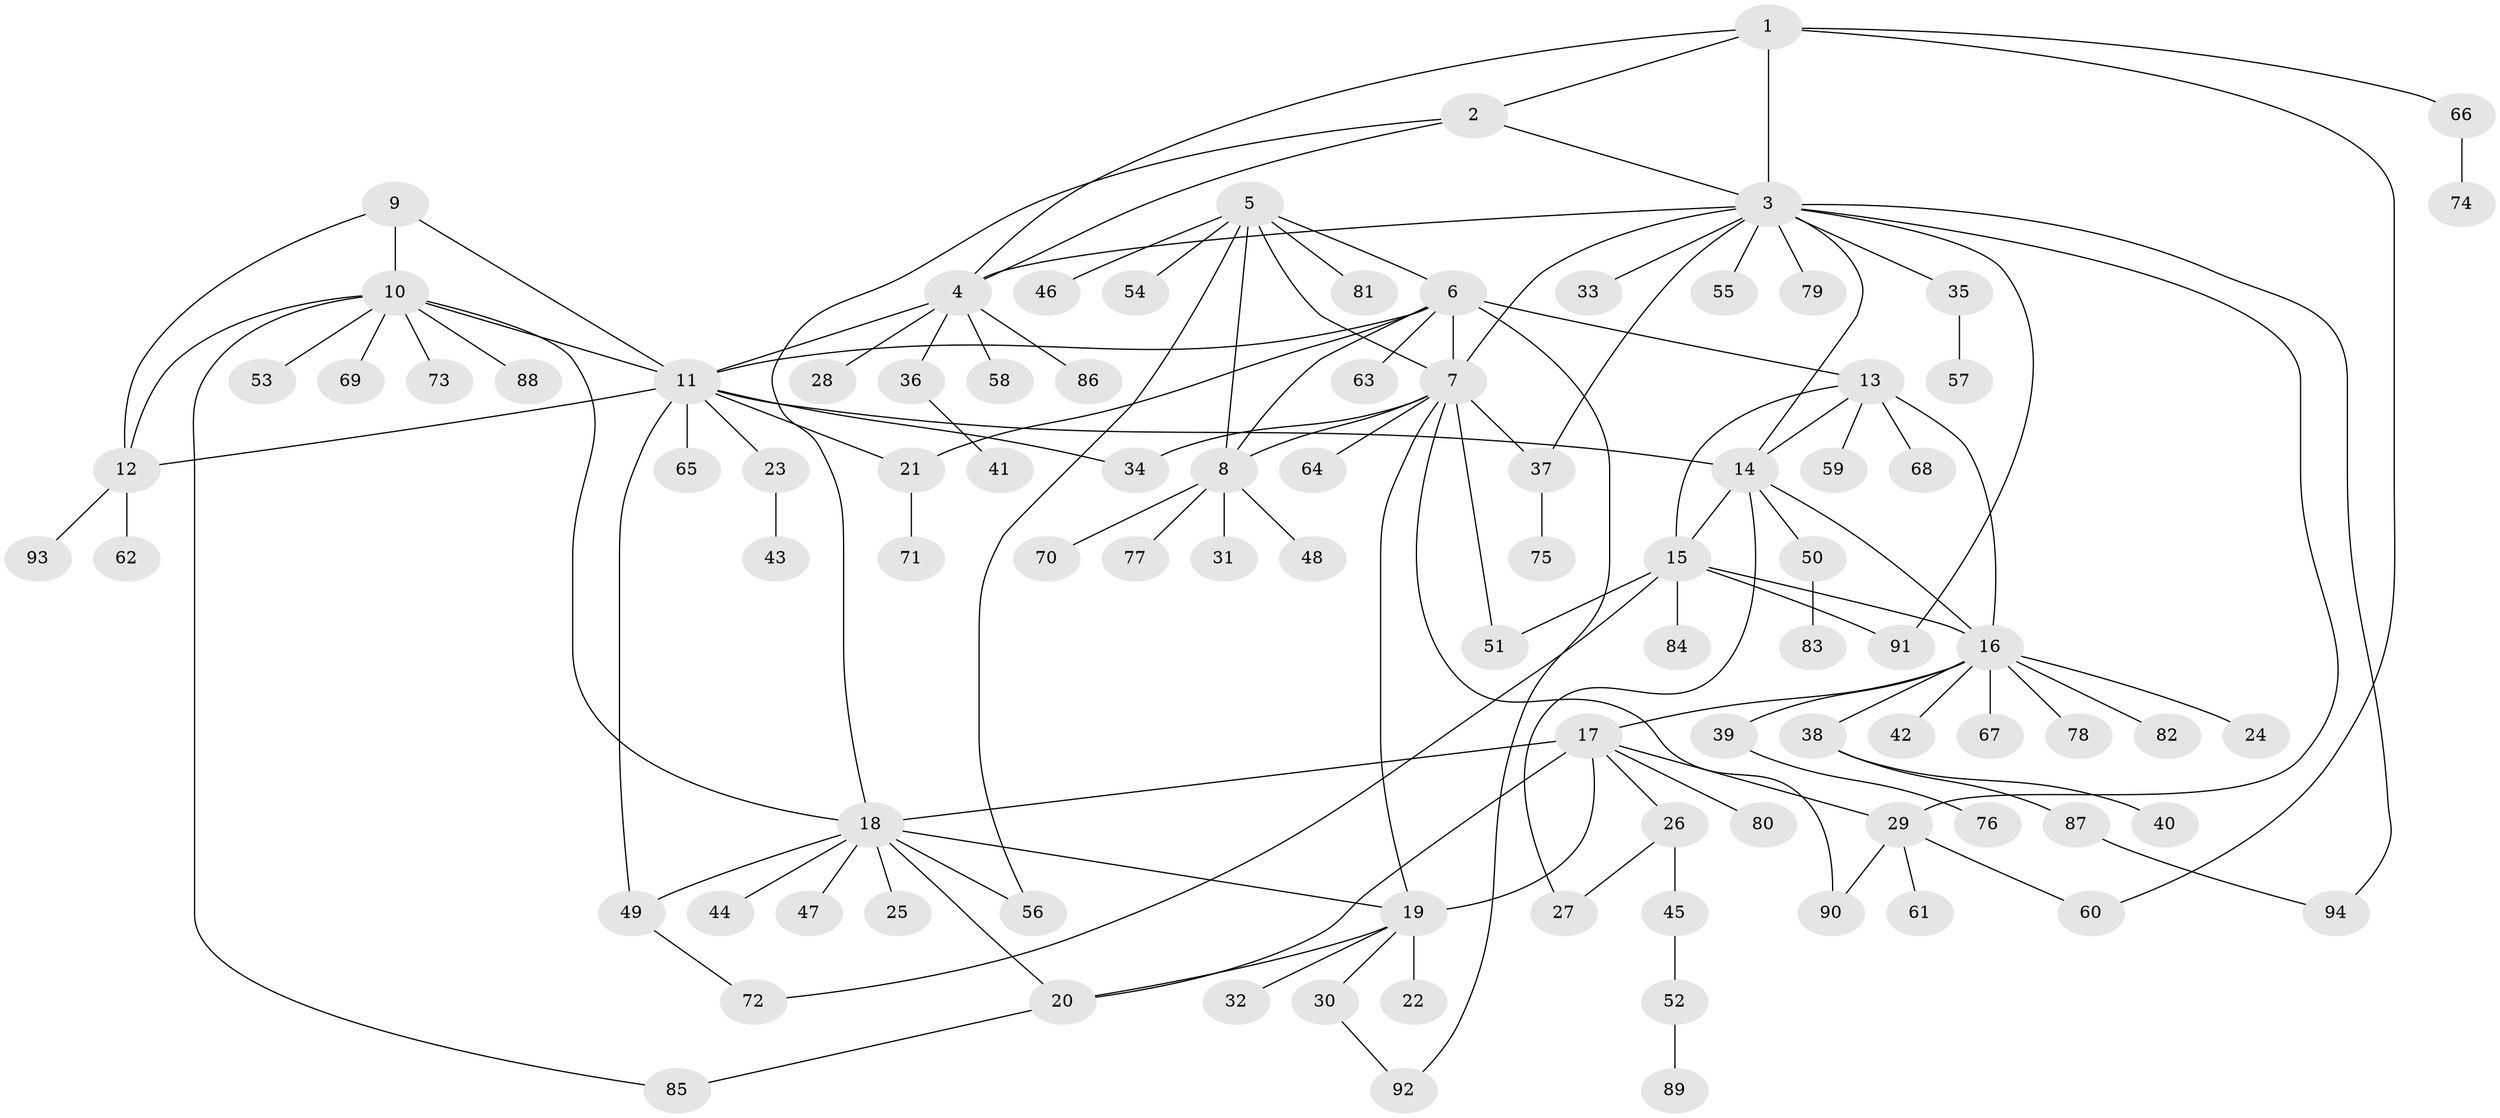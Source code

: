 // coarse degree distribution, {13: 0.03571428571428571, 5: 0.03571428571428571, 4: 0.07142857142857142, 7: 0.07142857142857142, 3: 0.05357142857142857, 6: 0.03571428571428571, 11: 0.017857142857142856, 10: 0.017857142857142856, 1: 0.4642857142857143, 2: 0.19642857142857142}
// Generated by graph-tools (version 1.1) at 2025/19/03/04/25 18:19:29]
// undirected, 94 vertices, 129 edges
graph export_dot {
graph [start="1"]
  node [color=gray90,style=filled];
  1;
  2;
  3;
  4;
  5;
  6;
  7;
  8;
  9;
  10;
  11;
  12;
  13;
  14;
  15;
  16;
  17;
  18;
  19;
  20;
  21;
  22;
  23;
  24;
  25;
  26;
  27;
  28;
  29;
  30;
  31;
  32;
  33;
  34;
  35;
  36;
  37;
  38;
  39;
  40;
  41;
  42;
  43;
  44;
  45;
  46;
  47;
  48;
  49;
  50;
  51;
  52;
  53;
  54;
  55;
  56;
  57;
  58;
  59;
  60;
  61;
  62;
  63;
  64;
  65;
  66;
  67;
  68;
  69;
  70;
  71;
  72;
  73;
  74;
  75;
  76;
  77;
  78;
  79;
  80;
  81;
  82;
  83;
  84;
  85;
  86;
  87;
  88;
  89;
  90;
  91;
  92;
  93;
  94;
  1 -- 2;
  1 -- 3;
  1 -- 4;
  1 -- 60;
  1 -- 66;
  2 -- 3;
  2 -- 4;
  2 -- 18;
  3 -- 4;
  3 -- 7;
  3 -- 14;
  3 -- 29;
  3 -- 33;
  3 -- 35;
  3 -- 37;
  3 -- 55;
  3 -- 79;
  3 -- 91;
  3 -- 94;
  4 -- 11;
  4 -- 28;
  4 -- 36;
  4 -- 58;
  4 -- 86;
  5 -- 6;
  5 -- 7;
  5 -- 8;
  5 -- 46;
  5 -- 54;
  5 -- 56;
  5 -- 81;
  6 -- 7;
  6 -- 8;
  6 -- 11;
  6 -- 13;
  6 -- 21;
  6 -- 63;
  6 -- 92;
  7 -- 8;
  7 -- 19;
  7 -- 34;
  7 -- 37;
  7 -- 51;
  7 -- 64;
  7 -- 90;
  8 -- 31;
  8 -- 48;
  8 -- 70;
  8 -- 77;
  9 -- 10;
  9 -- 11;
  9 -- 12;
  10 -- 11;
  10 -- 12;
  10 -- 18;
  10 -- 53;
  10 -- 69;
  10 -- 73;
  10 -- 85;
  10 -- 88;
  11 -- 12;
  11 -- 14;
  11 -- 21;
  11 -- 23;
  11 -- 34;
  11 -- 49;
  11 -- 65;
  12 -- 62;
  12 -- 93;
  13 -- 14;
  13 -- 15;
  13 -- 16;
  13 -- 59;
  13 -- 68;
  14 -- 15;
  14 -- 16;
  14 -- 27;
  14 -- 50;
  15 -- 16;
  15 -- 51;
  15 -- 72;
  15 -- 84;
  15 -- 91;
  16 -- 17;
  16 -- 24;
  16 -- 38;
  16 -- 39;
  16 -- 42;
  16 -- 67;
  16 -- 78;
  16 -- 82;
  17 -- 18;
  17 -- 19;
  17 -- 20;
  17 -- 26;
  17 -- 29;
  17 -- 80;
  18 -- 19;
  18 -- 20;
  18 -- 25;
  18 -- 44;
  18 -- 47;
  18 -- 49;
  18 -- 56;
  19 -- 20;
  19 -- 22;
  19 -- 30;
  19 -- 32;
  20 -- 85;
  21 -- 71;
  23 -- 43;
  26 -- 27;
  26 -- 45;
  29 -- 60;
  29 -- 61;
  29 -- 90;
  30 -- 92;
  35 -- 57;
  36 -- 41;
  37 -- 75;
  38 -- 40;
  38 -- 87;
  39 -- 76;
  45 -- 52;
  49 -- 72;
  50 -- 83;
  52 -- 89;
  66 -- 74;
  87 -- 94;
}
